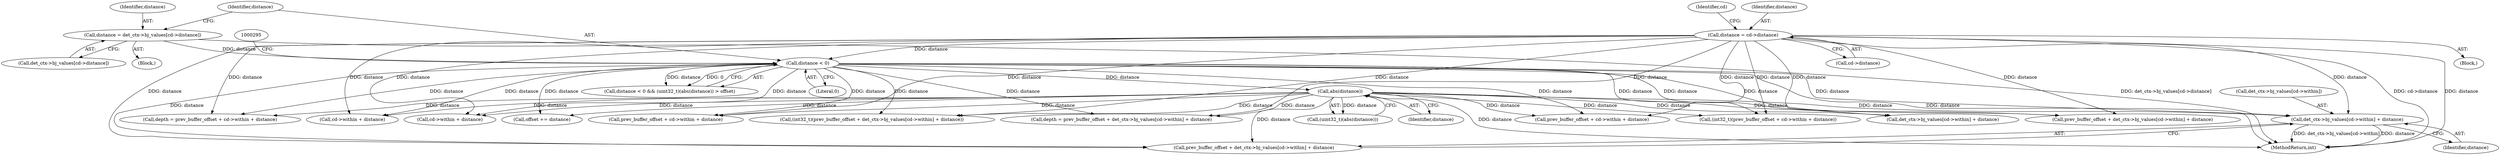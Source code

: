 digraph "0_suricata_47afc577ff763150f9b47f10331f5ef9eb847a57@array" {
"1000343" [label="(Call,det_ctx->bj_values[cd->within] + distance)"];
"1000290" [label="(Call,distance < 0)"];
"1000279" [label="(Call,distance = det_ctx->bj_values[cd->distance])"];
"1000260" [label="(Call,distance = cd->distance)"];
"1000296" [label="(Call,abs(distance))"];
"1000361" [label="(Call,prev_buffer_offset + cd->within + distance)"];
"1000294" [label="(Call,(uint32_t)(abs(distance)))"];
"1000289" [label="(Call,distance < 0 && (uint32_t)(abs(distance)) > offset)"];
"1000359" [label="(Call,(int32_t)(prev_buffer_offset + cd->within + distance))"];
"1000280" [label="(Identifier,distance)"];
"1000279" [label="(Call,distance = det_ctx->bj_values[cd->distance])"];
"1000291" [label="(Identifier,distance)"];
"1000329" [label="(Call,det_ctx->bj_values[cd->within] + distance)"];
"1000252" [label="(Block,)"];
"1000343" [label="(Call,det_ctx->bj_values[cd->within] + distance)"];
"1000296" [label="(Call,abs(distance))"];
"1000292" [label="(Literal,0)"];
"1000261" [label="(Identifier,distance)"];
"1000344" [label="(Call,det_ctx->bj_values[cd->within])"];
"1000327" [label="(Call,prev_buffer_offset + det_ctx->bj_values[cd->within] + distance)"];
"1000369" [label="(Call,depth = prev_buffer_offset + cd->within + distance)"];
"1000341" [label="(Call,prev_buffer_offset + det_ctx->bj_values[cd->within] + distance)"];
"1000281" [label="(Call,det_ctx->bj_values[cd->distance])"];
"1000363" [label="(Call,cd->within + distance)"];
"1000351" [label="(Identifier,distance)"];
"1000290" [label="(Call,distance < 0)"];
"1000260" [label="(Call,distance = cd->distance)"];
"1000373" [label="(Call,cd->within + distance)"];
"1000371" [label="(Call,prev_buffer_offset + cd->within + distance)"];
"1000297" [label="(Identifier,distance)"];
"1000303" [label="(Call,offset += distance)"];
"1000268" [label="(Identifier,cd)"];
"1000325" [label="(Call,(int32_t)(prev_buffer_offset + det_ctx->bj_values[cd->within] + distance))"];
"1001542" [label="(MethodReturn,int)"];
"1000278" [label="(Block,)"];
"1000339" [label="(Call,depth = prev_buffer_offset + det_ctx->bj_values[cd->within] + distance)"];
"1000262" [label="(Call,cd->distance)"];
"1000343" -> "1000341"  [label="AST: "];
"1000343" -> "1000351"  [label="CFG: "];
"1000344" -> "1000343"  [label="AST: "];
"1000351" -> "1000343"  [label="AST: "];
"1000341" -> "1000343"  [label="CFG: "];
"1000343" -> "1001542"  [label="DDG: det_ctx->bj_values[cd->within]"];
"1000343" -> "1001542"  [label="DDG: distance"];
"1000290" -> "1000343"  [label="DDG: distance"];
"1000296" -> "1000343"  [label="DDG: distance"];
"1000260" -> "1000343"  [label="DDG: distance"];
"1000290" -> "1000289"  [label="AST: "];
"1000290" -> "1000292"  [label="CFG: "];
"1000291" -> "1000290"  [label="AST: "];
"1000292" -> "1000290"  [label="AST: "];
"1000295" -> "1000290"  [label="CFG: "];
"1000289" -> "1000290"  [label="CFG: "];
"1000290" -> "1001542"  [label="DDG: distance"];
"1000290" -> "1000289"  [label="DDG: distance"];
"1000290" -> "1000289"  [label="DDG: 0"];
"1000279" -> "1000290"  [label="DDG: distance"];
"1000260" -> "1000290"  [label="DDG: distance"];
"1000290" -> "1000296"  [label="DDG: distance"];
"1000290" -> "1000303"  [label="DDG: distance"];
"1000290" -> "1000325"  [label="DDG: distance"];
"1000290" -> "1000327"  [label="DDG: distance"];
"1000290" -> "1000329"  [label="DDG: distance"];
"1000290" -> "1000339"  [label="DDG: distance"];
"1000290" -> "1000341"  [label="DDG: distance"];
"1000290" -> "1000359"  [label="DDG: distance"];
"1000290" -> "1000361"  [label="DDG: distance"];
"1000290" -> "1000363"  [label="DDG: distance"];
"1000290" -> "1000369"  [label="DDG: distance"];
"1000290" -> "1000371"  [label="DDG: distance"];
"1000290" -> "1000373"  [label="DDG: distance"];
"1000279" -> "1000278"  [label="AST: "];
"1000279" -> "1000281"  [label="CFG: "];
"1000280" -> "1000279"  [label="AST: "];
"1000281" -> "1000279"  [label="AST: "];
"1000291" -> "1000279"  [label="CFG: "];
"1000279" -> "1001542"  [label="DDG: det_ctx->bj_values[cd->distance]"];
"1000260" -> "1000252"  [label="AST: "];
"1000260" -> "1000262"  [label="CFG: "];
"1000261" -> "1000260"  [label="AST: "];
"1000262" -> "1000260"  [label="AST: "];
"1000268" -> "1000260"  [label="CFG: "];
"1000260" -> "1001542"  [label="DDG: cd->distance"];
"1000260" -> "1001542"  [label="DDG: distance"];
"1000260" -> "1000325"  [label="DDG: distance"];
"1000260" -> "1000327"  [label="DDG: distance"];
"1000260" -> "1000329"  [label="DDG: distance"];
"1000260" -> "1000339"  [label="DDG: distance"];
"1000260" -> "1000341"  [label="DDG: distance"];
"1000260" -> "1000359"  [label="DDG: distance"];
"1000260" -> "1000361"  [label="DDG: distance"];
"1000260" -> "1000363"  [label="DDG: distance"];
"1000260" -> "1000369"  [label="DDG: distance"];
"1000260" -> "1000371"  [label="DDG: distance"];
"1000260" -> "1000373"  [label="DDG: distance"];
"1000296" -> "1000294"  [label="AST: "];
"1000296" -> "1000297"  [label="CFG: "];
"1000297" -> "1000296"  [label="AST: "];
"1000294" -> "1000296"  [label="CFG: "];
"1000296" -> "1001542"  [label="DDG: distance"];
"1000296" -> "1000294"  [label="DDG: distance"];
"1000296" -> "1000303"  [label="DDG: distance"];
"1000296" -> "1000325"  [label="DDG: distance"];
"1000296" -> "1000327"  [label="DDG: distance"];
"1000296" -> "1000329"  [label="DDG: distance"];
"1000296" -> "1000339"  [label="DDG: distance"];
"1000296" -> "1000341"  [label="DDG: distance"];
"1000296" -> "1000359"  [label="DDG: distance"];
"1000296" -> "1000361"  [label="DDG: distance"];
"1000296" -> "1000363"  [label="DDG: distance"];
"1000296" -> "1000369"  [label="DDG: distance"];
"1000296" -> "1000371"  [label="DDG: distance"];
"1000296" -> "1000373"  [label="DDG: distance"];
}
